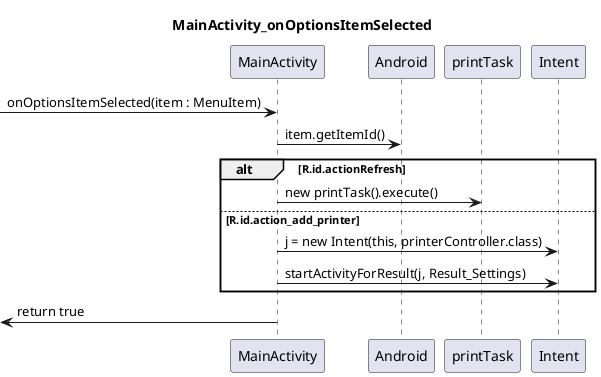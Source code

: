 @startuml
title MainActivity_onOptionsItemSelected
-> MainActivity: onOptionsItemSelected(item : MenuItem)
MainActivity -> Android : item.getItemId()
alt R.id.actionRefresh
MainActivity -> printTask :new printTask().execute()
else R.id.action_add_printer
MainActivity -> Intent : j = new Intent(this, printerController.class)
MainActivity -> Intent : startActivityForResult(j, Result_Settings)
end
<- MainActivity : return true
@enduml